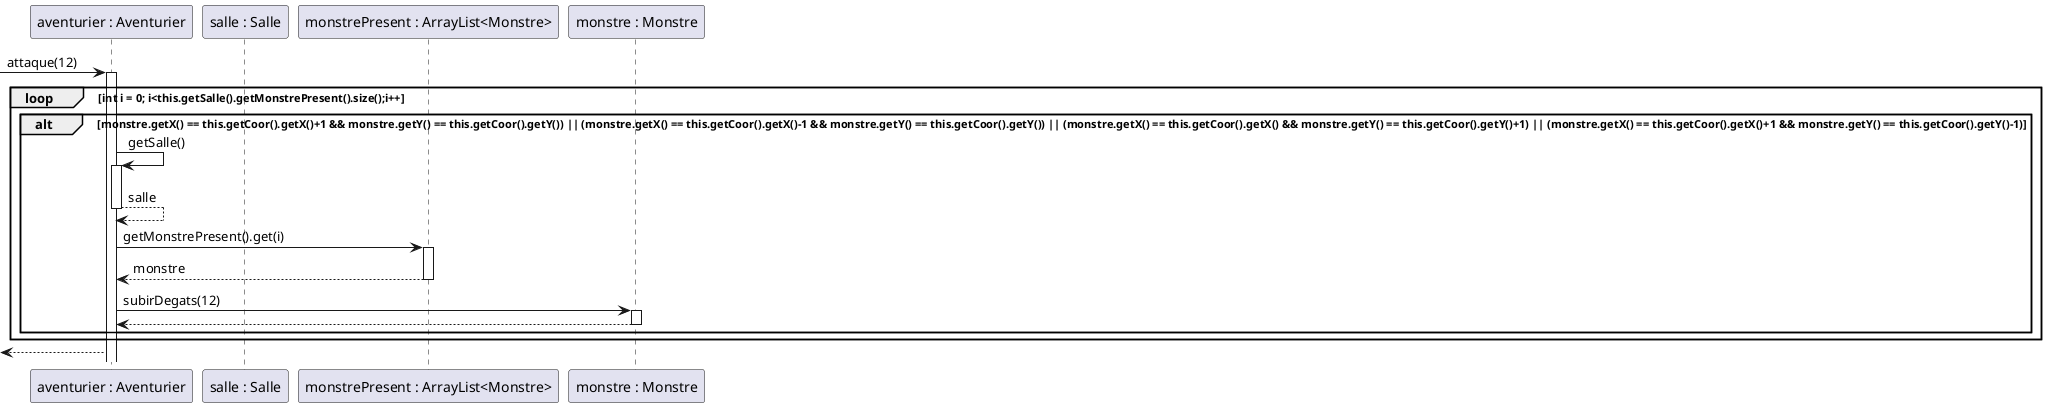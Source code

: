 @startuml
Participant "aventurier : Aventurier" as a
Participant "salle : Salle" as s
Participant "monstrePresent : ArrayList<Monstre>" as listM
Participant "monstre : Monstre" as m

->a : attaque(12)
loop int i = 0; i<this.getSalle().getMonstrePresent().size();i++
alt monstre.getX() == this.getCoor().getX()+1 && monstre.getY() == this.getCoor().getY()) || (monstre.getX() == this.getCoor().getX()-1 && monstre.getY() == this.getCoor().getY()) || (monstre.getX() == this.getCoor().getX() && monstre.getY() == this.getCoor().getY()+1) || (monstre.getX() == this.getCoor().getX()+1 && monstre.getY() == this.getCoor().getY()-1)
activate a
a->a : getSalle()
activate a
a-->a : salle
deactivate a
a->listM : getMonstrePresent().get(i)
activate listM
listM-->a: monstre
deactivate listM
a->m : subirDegats(12)
activate m
m-->a
deactivate m

end
end
<--a
@enduml